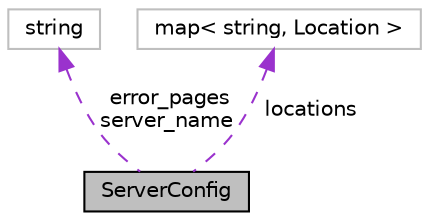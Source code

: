 digraph "ServerConfig"
{
 // LATEX_PDF_SIZE
  edge [fontname="Helvetica",fontsize="10",labelfontname="Helvetica",labelfontsize="10"];
  node [fontname="Helvetica",fontsize="10",shape=record];
  Node1 [label="ServerConfig",height=0.2,width=0.4,color="black", fillcolor="grey75", style="filled", fontcolor="black",tooltip="Configuration for a single server block."];
  Node2 -> Node1 [dir="back",color="darkorchid3",fontsize="10",style="dashed",label=" error_pages\nserver_name" ];
  Node2 [label="string",height=0.2,width=0.4,color="grey75", fillcolor="white", style="filled",tooltip=" "];
  Node3 -> Node1 [dir="back",color="darkorchid3",fontsize="10",style="dashed",label=" locations" ];
  Node3 [label="map\< string, Location \>",height=0.2,width=0.4,color="grey75", fillcolor="white", style="filled",tooltip=" "];
}
